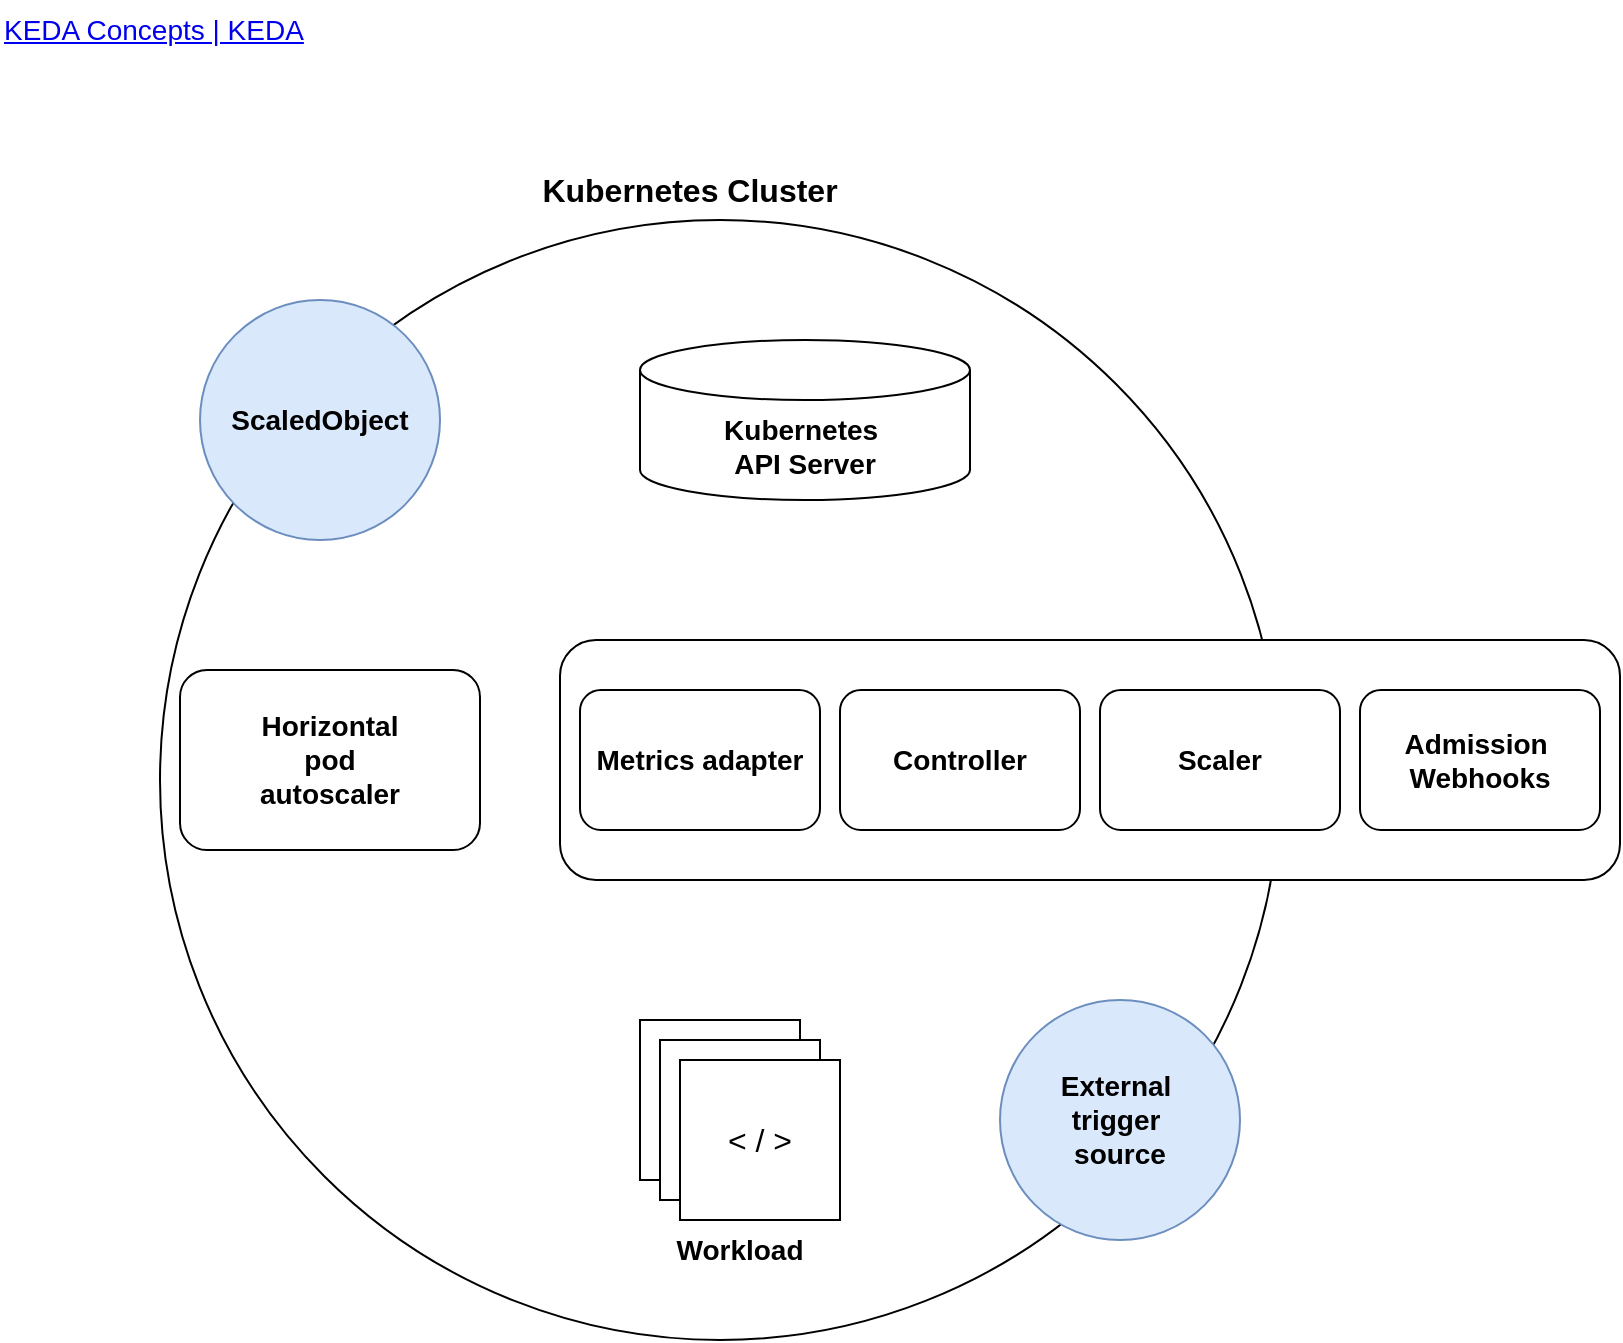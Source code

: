 <mxfile version="28.2.7">
  <diagram name="Page-1" id="bkj-uRayxpSHYkBYoGqN">
    <mxGraphModel dx="914" dy="536" grid="1" gridSize="10" guides="1" tooltips="1" connect="1" arrows="1" fold="1" page="1" pageScale="1" pageWidth="850" pageHeight="1100" math="0" shadow="0">
      <root>
        <mxCell id="0" />
        <mxCell id="1" parent="0" />
        <mxCell id="Dr5I9PUTcqa0ojB0ULPx-2" value="&lt;a href=&quot;https://keda.sh/docs/2.18/concepts/&quot;&gt;KEDA Concepts | KEDA&lt;/a&gt;" style="text;html=1;whiteSpace=wrap;strokeColor=none;fillColor=none;align=left;verticalAlign=middle;rounded=0;fontSize=14;" vertex="1" parent="1">
          <mxGeometry x="80" y="50" width="440" height="30" as="geometry" />
        </mxCell>
        <mxCell id="Dr5I9PUTcqa0ojB0ULPx-3" value="" style="ellipse;whiteSpace=wrap;html=1;aspect=fixed;fillColor=none;" vertex="1" parent="1">
          <mxGeometry x="160" y="160" width="560" height="560" as="geometry" />
        </mxCell>
        <mxCell id="Dr5I9PUTcqa0ojB0ULPx-4" value="&lt;b&gt;Kubernetes Cluster&lt;/b&gt;" style="text;html=1;whiteSpace=wrap;strokeColor=none;fillColor=none;align=center;verticalAlign=middle;rounded=0;fontSize=16;" vertex="1" parent="1">
          <mxGeometry x="325" y="130" width="200" height="30" as="geometry" />
        </mxCell>
        <mxCell id="Dr5I9PUTcqa0ojB0ULPx-6" value="&lt;font style=&quot;font-size: 14px;&quot;&gt;&lt;b&gt;&lt;font&gt;Kubernetes&amp;nbsp;&lt;br&gt;API Server&lt;/font&gt;&lt;/b&gt;&lt;/font&gt;" style="shape=cylinder3;whiteSpace=wrap;html=1;boundedLbl=1;backgroundOutline=1;size=15;" vertex="1" parent="1">
          <mxGeometry x="400" y="220" width="165" height="80" as="geometry" />
        </mxCell>
        <mxCell id="Dr5I9PUTcqa0ojB0ULPx-7" value="&lt;font style=&quot;font-size: 14px;&quot;&gt;&lt;b&gt;ScaledObject&lt;/b&gt;&lt;/font&gt;" style="ellipse;whiteSpace=wrap;html=1;aspect=fixed;fillColor=#dae8fc;strokeColor=#6c8ebf;" vertex="1" parent="1">
          <mxGeometry x="180" y="200" width="120" height="120" as="geometry" />
        </mxCell>
        <mxCell id="Dr5I9PUTcqa0ojB0ULPx-9" value="" style="rounded=1;whiteSpace=wrap;html=1;" vertex="1" parent="1">
          <mxGeometry x="360" y="370" width="530" height="120" as="geometry" />
        </mxCell>
        <mxCell id="Dr5I9PUTcqa0ojB0ULPx-10" value="&lt;font style=&quot;font-size: 14px;&quot;&gt;&lt;b&gt;Horizontal&lt;br&gt;pod&lt;br&gt;autoscaler&lt;/b&gt;&lt;/font&gt;" style="rounded=1;whiteSpace=wrap;html=1;" vertex="1" parent="1">
          <mxGeometry x="170" y="385" width="150" height="90" as="geometry" />
        </mxCell>
        <mxCell id="Dr5I9PUTcqa0ojB0ULPx-11" value="&lt;b&gt;&lt;font style=&quot;font-size: 14px;&quot;&gt;Metrics adapter&lt;/font&gt;&lt;/b&gt;" style="rounded=1;whiteSpace=wrap;html=1;" vertex="1" parent="1">
          <mxGeometry x="370" y="395" width="120" height="70" as="geometry" />
        </mxCell>
        <mxCell id="Dr5I9PUTcqa0ojB0ULPx-12" value="&lt;font style=&quot;font-size: 14px;&quot;&gt;&lt;b&gt;Controller&lt;/b&gt;&lt;/font&gt;" style="rounded=1;whiteSpace=wrap;html=1;" vertex="1" parent="1">
          <mxGeometry x="500" y="395" width="120" height="70" as="geometry" />
        </mxCell>
        <mxCell id="Dr5I9PUTcqa0ojB0ULPx-13" value="&lt;font style=&quot;font-size: 14px;&quot;&gt;&lt;b&gt;Scaler&lt;/b&gt;&lt;/font&gt;" style="rounded=1;whiteSpace=wrap;html=1;" vertex="1" parent="1">
          <mxGeometry x="630" y="395" width="120" height="70" as="geometry" />
        </mxCell>
        <mxCell id="Dr5I9PUTcqa0ojB0ULPx-14" value="&lt;b&gt;&lt;font style=&quot;font-size: 14px;&quot;&gt;Admission&amp;nbsp;&lt;br&gt;Webhooks&lt;/font&gt;&lt;/b&gt;" style="rounded=1;whiteSpace=wrap;html=1;" vertex="1" parent="1">
          <mxGeometry x="760" y="395" width="120" height="70" as="geometry" />
        </mxCell>
        <mxCell id="Dr5I9PUTcqa0ojB0ULPx-15" value="" style="whiteSpace=wrap;html=1;aspect=fixed;" vertex="1" parent="1">
          <mxGeometry x="400" y="560" width="80" height="80" as="geometry" />
        </mxCell>
        <mxCell id="Dr5I9PUTcqa0ojB0ULPx-16" value="" style="whiteSpace=wrap;html=1;aspect=fixed;" vertex="1" parent="1">
          <mxGeometry x="410" y="570" width="80" height="80" as="geometry" />
        </mxCell>
        <mxCell id="Dr5I9PUTcqa0ojB0ULPx-17" value="&lt;font style=&quot;font-size: 16px;&quot;&gt;&amp;lt; / &amp;gt;&lt;/font&gt;" style="whiteSpace=wrap;html=1;aspect=fixed;" vertex="1" parent="1">
          <mxGeometry x="420" y="580" width="80" height="80" as="geometry" />
        </mxCell>
        <mxCell id="Dr5I9PUTcqa0ojB0ULPx-18" value="&lt;div align=&quot;center&quot;&gt;&lt;b&gt;&lt;font style=&quot;font-size: 14px;&quot;&gt;External&amp;nbsp;&lt;/font&gt;&lt;/b&gt;&lt;/div&gt;&lt;div align=&quot;center&quot;&gt;&lt;b&gt;&lt;font style=&quot;font-size: 14px;&quot;&gt;trigger&amp;nbsp;&lt;/font&gt;&lt;/b&gt;&lt;/div&gt;&lt;div align=&quot;center&quot;&gt;&lt;b&gt;&lt;font style=&quot;font-size: 14px;&quot;&gt;source&lt;/font&gt;&lt;/b&gt;&lt;/div&gt;" style="ellipse;whiteSpace=wrap;html=1;aspect=fixed;fillColor=#dae8fc;strokeColor=#6c8ebf;align=center;" vertex="1" parent="1">
          <mxGeometry x="580" y="550" width="120" height="120" as="geometry" />
        </mxCell>
        <mxCell id="Dr5I9PUTcqa0ojB0ULPx-19" value="&lt;font style=&quot;font-size: 14px;&quot;&gt;&lt;b&gt;Workload&lt;/b&gt;&lt;/font&gt;" style="text;html=1;whiteSpace=wrap;strokeColor=none;fillColor=none;align=center;verticalAlign=middle;rounded=0;" vertex="1" parent="1">
          <mxGeometry x="400" y="660" width="100" height="30" as="geometry" />
        </mxCell>
      </root>
    </mxGraphModel>
  </diagram>
</mxfile>
